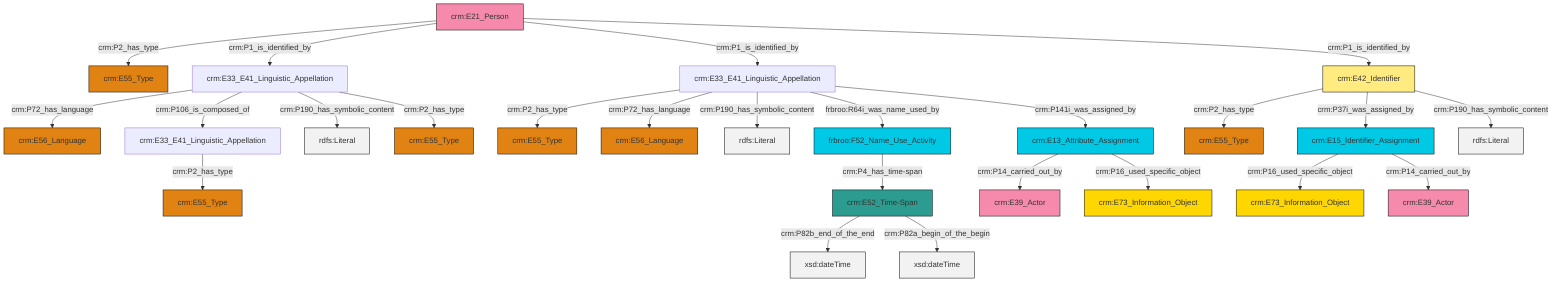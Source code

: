 graph TD
classDef Literal fill:#f2f2f2,stroke:#000000;
classDef CRM_Entity fill:#FFFFFF,stroke:#000000;
classDef Temporal_Entity fill:#00C9E6, stroke:#000000;
classDef Type fill:#E18312, stroke:#000000;
classDef Time-Span fill:#2C9C91, stroke:#000000;
classDef Appellation fill:#FFEB7F, stroke:#000000;
classDef Place fill:#008836, stroke:#000000;
classDef Persistent_Item fill:#B266B2, stroke:#000000;
classDef Conceptual_Object fill:#FFD700, stroke:#000000;
classDef Physical_Thing fill:#D2B48C, stroke:#000000;
classDef Actor fill:#f58aad, stroke:#000000;
classDef PC_Classes fill:#4ce600, stroke:#000000;
classDef Multi fill:#cccccc,stroke:#000000;

4["crm:E33_E41_Linguistic_Appellation"]:::Default -->|crm:P2_has_type| 5["crm:E55_Type"]:::Type
11["crm:E21_Person"]:::Actor -->|crm:P2_has_type| 7["crm:E55_Type"]:::Type
14["crm:E42_Identifier"]:::Appellation -->|crm:P2_has_type| 15["crm:E55_Type"]:::Type
22["crm:E52_Time-Span"]:::Time-Span -->|crm:P82b_end_of_the_end| 23[xsd:dateTime]:::Literal
9["crm:E33_E41_Linguistic_Appellation"]:::Default -->|crm:P2_has_type| 0["crm:E55_Type"]:::Type
16["crm:E33_E41_Linguistic_Appellation"]:::Default -->|crm:P72_has_language| 18["crm:E56_Language"]:::Type
11["crm:E21_Person"]:::Actor -->|crm:P1_is_identified_by| 16["crm:E33_E41_Linguistic_Appellation"]:::Default
16["crm:E33_E41_Linguistic_Appellation"]:::Default -->|crm:P106_is_composed_of| 9["crm:E33_E41_Linguistic_Appellation"]:::Default
34["crm:E13_Attribute_Assignment"]:::Temporal_Entity -->|crm:P14_carried_out_by| 32["crm:E39_Actor"]:::Actor
2["crm:E15_Identifier_Assignment"]:::Temporal_Entity -->|crm:P16_used_specific_object| 20["crm:E73_Information_Object"]:::Conceptual_Object
4["crm:E33_E41_Linguistic_Appellation"]:::Default -->|crm:P72_has_language| 35["crm:E56_Language"]:::Type
14["crm:E42_Identifier"]:::Appellation -->|crm:P37i_was_assigned_by| 2["crm:E15_Identifier_Assignment"]:::Temporal_Entity
4["crm:E33_E41_Linguistic_Appellation"]:::Default -->|crm:P190_has_symbolic_content| 37[rdfs:Literal]:::Literal
4["crm:E33_E41_Linguistic_Appellation"]:::Default -->|frbroo:R64i_was_name_used_by| 24["frbroo:F52_Name_Use_Activity"]:::Temporal_Entity
22["crm:E52_Time-Span"]:::Time-Span -->|crm:P82a_begin_of_the_begin| 41[xsd:dateTime]:::Literal
14["crm:E42_Identifier"]:::Appellation -->|crm:P190_has_symbolic_content| 42[rdfs:Literal]:::Literal
24["frbroo:F52_Name_Use_Activity"]:::Temporal_Entity -->|crm:P4_has_time-span| 22["crm:E52_Time-Span"]:::Time-Span
16["crm:E33_E41_Linguistic_Appellation"]:::Default -->|crm:P190_has_symbolic_content| 43[rdfs:Literal]:::Literal
34["crm:E13_Attribute_Assignment"]:::Temporal_Entity -->|crm:P16_used_specific_object| 12["crm:E73_Information_Object"]:::Conceptual_Object
16["crm:E33_E41_Linguistic_Appellation"]:::Default -->|crm:P2_has_type| 26["crm:E55_Type"]:::Type
11["crm:E21_Person"]:::Actor -->|crm:P1_is_identified_by| 4["crm:E33_E41_Linguistic_Appellation"]:::Default
2["crm:E15_Identifier_Assignment"]:::Temporal_Entity -->|crm:P14_carried_out_by| 28["crm:E39_Actor"]:::Actor
4["crm:E33_E41_Linguistic_Appellation"]:::Default -->|crm:P141i_was_assigned_by| 34["crm:E13_Attribute_Assignment"]:::Temporal_Entity
11["crm:E21_Person"]:::Actor -->|crm:P1_is_identified_by| 14["crm:E42_Identifier"]:::Appellation